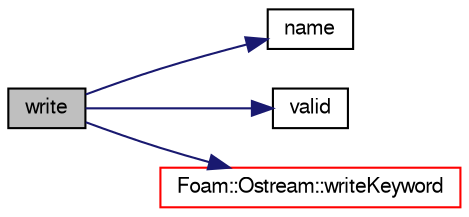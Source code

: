 digraph "write"
{
  bgcolor="transparent";
  edge [fontname="FreeSans",fontsize="10",labelfontname="FreeSans",labelfontsize="10"];
  node [fontname="FreeSans",fontsize="10",shape=record];
  rankdir="LR";
  Node593 [label="write",height=0.2,width=0.4,color="black", fillcolor="grey75", style="filled", fontcolor="black"];
  Node593 -> Node594 [color="midnightblue",fontsize="10",style="solid",fontname="FreeSans"];
  Node594 [label="name",height=0.2,width=0.4,color="black",URL="$a27118.html#ade4113569ef0db70665fded275a5e38e",tooltip="Name of patchGroup. "];
  Node593 -> Node595 [color="midnightblue",fontsize="10",style="solid",fontname="FreeSans"];
  Node595 [label="valid",height=0.2,width=0.4,color="black",URL="$a27118.html#a315419f26d3c59fa143b49b90a019049",tooltip="Is a valid patchGroup. "];
  Node593 -> Node596 [color="midnightblue",fontsize="10",style="solid",fontname="FreeSans"];
  Node596 [label="Foam::Ostream::writeKeyword",height=0.2,width=0.4,color="red",URL="$a26238.html#a3c58b2bb9174ea3c4a5fa58095d1290e",tooltip="Write the keyword followed by an appropriate indentation. "];
}
